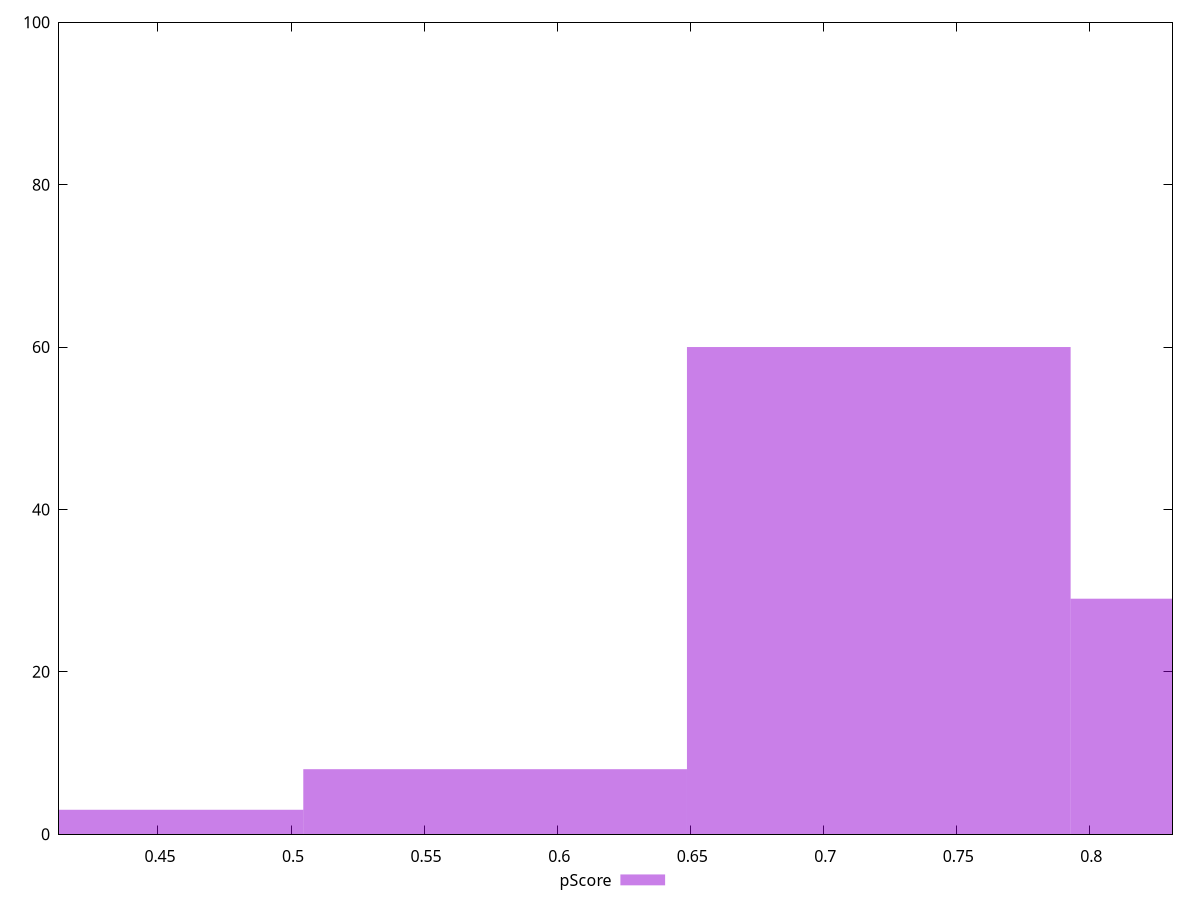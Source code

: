 reset

$pScore <<EOF
0.5766971814890992 8
0.720871476861374 60
0.8650457722336489 29
0.43252288611682443 3
EOF

set key outside below
set boxwidth 0.1441742953722748
set xrange [0.412812436826783:0.8312393894551933]
set yrange [0:100]
set trange [0:100]
set style fill transparent solid 0.5 noborder
set terminal svg size 640, 490 enhanced background rgb 'white'
set output "report_00013_2021-02-09T12-04-24.940Z/first-cpu-idle/samples/pages+cached+noadtech+nomedia+nocss/pScore/histogram.svg"

plot $pScore title "pScore" with boxes

reset
